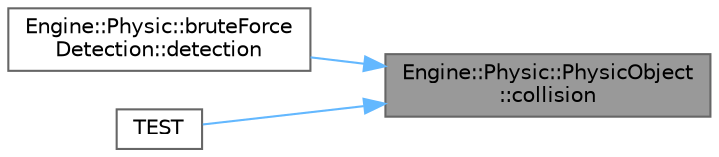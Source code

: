 digraph "Engine::Physic::PhysicObject::collision"
{
 // LATEX_PDF_SIZE
  bgcolor="transparent";
  edge [fontname=Helvetica,fontsize=10,labelfontname=Helvetica,labelfontsize=10];
  node [fontname=Helvetica,fontsize=10,shape=box,height=0.2,width=0.4];
  rankdir="RL";
  Node1 [id="Node000001",label="Engine::Physic::PhysicObject\l::collision",height=0.2,width=0.4,color="gray40", fillcolor="grey60", style="filled", fontcolor="black",tooltip="Gestiona la colisión con otro objeto físico."];
  Node1 -> Node2 [id="edge1_Node000001_Node000002",dir="back",color="steelblue1",style="solid",tooltip=" "];
  Node2 [id="Node000002",label="Engine::Physic::bruteForce\lDetection::detection",height=0.2,width=0.4,color="grey40", fillcolor="white", style="filled",URL="$class_engine_1_1_physic_1_1brute_force_detection.html#aa3e17cd0701ff552e8646b2b5f65b170",tooltip="Detecta colisiones entre objetos físicos."];
  Node1 -> Node3 [id="edge2_Node000001_Node000003",dir="back",color="steelblue1",style="solid",tooltip=" "];
  Node3 [id="Node000003",label="TEST",height=0.2,width=0.4,color="grey40", fillcolor="white", style="filled",URL="$_physic_object_test_8cpp.html#a8a9e5a6dafa592d684dba6cd01bdfab7",tooltip=" "];
}
